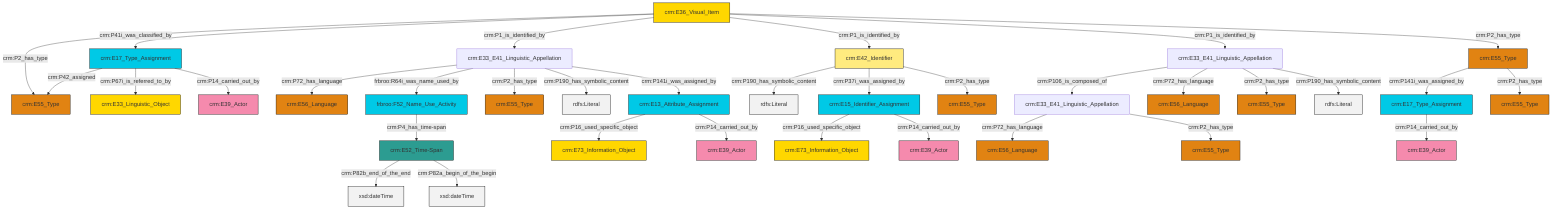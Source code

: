 graph TD
classDef Literal fill:#f2f2f2,stroke:#000000;
classDef CRM_Entity fill:#FFFFFF,stroke:#000000;
classDef Temporal_Entity fill:#00C9E6, stroke:#000000;
classDef Type fill:#E18312, stroke:#000000;
classDef Time-Span fill:#2C9C91, stroke:#000000;
classDef Appellation fill:#FFEB7F, stroke:#000000;
classDef Place fill:#008836, stroke:#000000;
classDef Persistent_Item fill:#B266B2, stroke:#000000;
classDef Conceptual_Object fill:#FFD700, stroke:#000000;
classDef Physical_Thing fill:#D2B48C, stroke:#000000;
classDef Actor fill:#f58aad, stroke:#000000;
classDef PC_Classes fill:#4ce600, stroke:#000000;
classDef Multi fill:#cccccc,stroke:#000000;

0["frbroo:F52_Name_Use_Activity"]:::Temporal_Entity -->|crm:P4_has_time-span| 2["crm:E52_Time-Span"]:::Time-Span
2["crm:E52_Time-Span"]:::Time-Span -->|crm:P82b_end_of_the_end| 3[xsd:dateTime]:::Literal
6["crm:E42_Identifier"]:::Appellation -->|crm:P190_has_symbolic_content| 7[rdfs:Literal]:::Literal
8["crm:E36_Visual_Item"]:::Conceptual_Object -->|crm:P2_has_type| 9["crm:E55_Type"]:::Type
8["crm:E36_Visual_Item"]:::Conceptual_Object -->|crm:P41i_was_classified_by| 10["crm:E17_Type_Assignment"]:::Temporal_Entity
10["crm:E17_Type_Assignment"]:::Temporal_Entity -->|crm:P42_assigned| 9["crm:E55_Type"]:::Type
10["crm:E17_Type_Assignment"]:::Temporal_Entity -->|crm:P67i_is_referred_to_by| 13["crm:E33_Linguistic_Object"]:::Conceptual_Object
8["crm:E36_Visual_Item"]:::Conceptual_Object -->|crm:P1_is_identified_by| 14["crm:E33_E41_Linguistic_Appellation"]:::Default
15["crm:E13_Attribute_Assignment"]:::Temporal_Entity -->|crm:P16_used_specific_object| 16["crm:E73_Information_Object"]:::Conceptual_Object
17["crm:E15_Identifier_Assignment"]:::Temporal_Entity -->|crm:P16_used_specific_object| 18["crm:E73_Information_Object"]:::Conceptual_Object
14["crm:E33_E41_Linguistic_Appellation"]:::Default -->|crm:P72_has_language| 19["crm:E56_Language"]:::Type
6["crm:E42_Identifier"]:::Appellation -->|crm:P37i_was_assigned_by| 17["crm:E15_Identifier_Assignment"]:::Temporal_Entity
14["crm:E33_E41_Linguistic_Appellation"]:::Default -->|frbroo:R64i_was_name_used_by| 0["frbroo:F52_Name_Use_Activity"]:::Temporal_Entity
6["crm:E42_Identifier"]:::Appellation -->|crm:P2_has_type| 31["crm:E55_Type"]:::Type
28["crm:E33_E41_Linguistic_Appellation"]:::Default -->|crm:P106_is_composed_of| 24["crm:E33_E41_Linguistic_Appellation"]:::Default
24["crm:E33_E41_Linguistic_Appellation"]:::Default -->|crm:P72_has_language| 4["crm:E56_Language"]:::Type
2["crm:E52_Time-Span"]:::Time-Span -->|crm:P82a_begin_of_the_begin| 36[xsd:dateTime]:::Literal
8["crm:E36_Visual_Item"]:::Conceptual_Object -->|crm:P1_is_identified_by| 6["crm:E42_Identifier"]:::Appellation
14["crm:E33_E41_Linguistic_Appellation"]:::Default -->|crm:P2_has_type| 42["crm:E55_Type"]:::Type
28["crm:E33_E41_Linguistic_Appellation"]:::Default -->|crm:P72_has_language| 46["crm:E56_Language"]:::Type
14["crm:E33_E41_Linguistic_Appellation"]:::Default -->|crm:P190_has_symbolic_content| 50[rdfs:Literal]:::Literal
28["crm:E33_E41_Linguistic_Appellation"]:::Default -->|crm:P2_has_type| 11["crm:E55_Type"]:::Type
8["crm:E36_Visual_Item"]:::Conceptual_Object -->|crm:P1_is_identified_by| 28["crm:E33_E41_Linguistic_Appellation"]:::Default
28["crm:E33_E41_Linguistic_Appellation"]:::Default -->|crm:P190_has_symbolic_content| 57[rdfs:Literal]:::Literal
53["crm:E17_Type_Assignment"]:::Temporal_Entity -->|crm:P14_carried_out_by| 20["crm:E39_Actor"]:::Actor
17["crm:E15_Identifier_Assignment"]:::Temporal_Entity -->|crm:P14_carried_out_by| 58["crm:E39_Actor"]:::Actor
8["crm:E36_Visual_Item"]:::Conceptual_Object -->|crm:P2_has_type| 48["crm:E55_Type"]:::Type
48["crm:E55_Type"]:::Type -->|crm:P141i_was_assigned_by| 53["crm:E17_Type_Assignment"]:::Temporal_Entity
48["crm:E55_Type"]:::Type -->|crm:P2_has_type| 34["crm:E55_Type"]:::Type
15["crm:E13_Attribute_Assignment"]:::Temporal_Entity -->|crm:P14_carried_out_by| 51["crm:E39_Actor"]:::Actor
24["crm:E33_E41_Linguistic_Appellation"]:::Default -->|crm:P2_has_type| 39["crm:E55_Type"]:::Type
10["crm:E17_Type_Assignment"]:::Temporal_Entity -->|crm:P14_carried_out_by| 22["crm:E39_Actor"]:::Actor
14["crm:E33_E41_Linguistic_Appellation"]:::Default -->|crm:P141i_was_assigned_by| 15["crm:E13_Attribute_Assignment"]:::Temporal_Entity